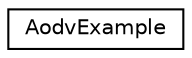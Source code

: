 digraph "Graphical Class Hierarchy"
{
 // LATEX_PDF_SIZE
  edge [fontname="Helvetica",fontsize="10",labelfontname="Helvetica",labelfontsize="10"];
  node [fontname="Helvetica",fontsize="10",shape=record];
  rankdir="LR";
  Node0 [label="AodvExample",height=0.2,width=0.4,color="black", fillcolor="white", style="filled",URL="$class_aodv_example.html",tooltip="Test script."];
}
